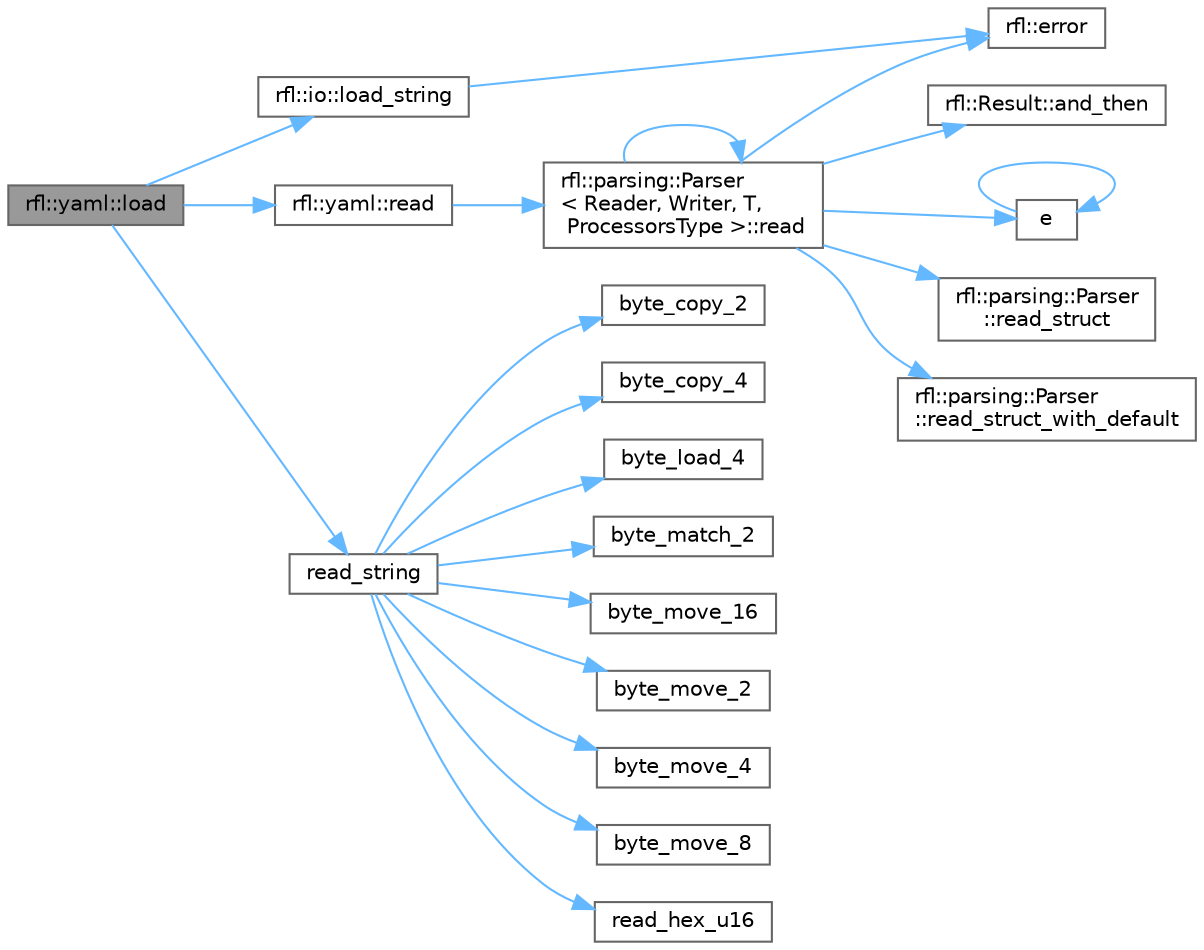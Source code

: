 digraph "rfl::yaml::load"
{
 // LATEX_PDF_SIZE
  bgcolor="transparent";
  edge [fontname=Helvetica,fontsize=10,labelfontname=Helvetica,labelfontsize=10];
  node [fontname=Helvetica,fontsize=10,shape=box,height=0.2,width=0.4];
  rankdir="LR";
  Node1 [id="Node000001",label="rfl::yaml::load",height=0.2,width=0.4,color="gray40", fillcolor="grey60", style="filled", fontcolor="black",tooltip=" "];
  Node1 -> Node2 [id="edge1_Node000001_Node000002",color="steelblue1",style="solid",tooltip=" "];
  Node2 [id="Node000002",label="rfl::io::load_string",height=0.2,width=0.4,color="grey40", fillcolor="white", style="filled",URL="$namespacerfl_1_1io.html#abef8f6773d8fd7258ba35772521c371a",tooltip=" "];
  Node2 -> Node3 [id="edge2_Node000002_Node000003",color="steelblue1",style="solid",tooltip=" "];
  Node3 [id="Node000003",label="rfl::error",height=0.2,width=0.4,color="grey40", fillcolor="white", style="filled",URL="$namespacerfl.html#a6625864c6c297dfdc3d3c3ee3181dd8c",tooltip="Shorthand for unexpected error."];
  Node1 -> Node4 [id="edge3_Node000001_Node000004",color="steelblue1",style="solid",tooltip=" "];
  Node4 [id="Node000004",label="rfl::yaml::read",height=0.2,width=0.4,color="grey40", fillcolor="white", style="filled",URL="$namespacerfl_1_1yaml.html#ae9a58bf475f01ac893556ab0a9769c40",tooltip="Parses an object from a YAML var."];
  Node4 -> Node5 [id="edge4_Node000004_Node000005",color="steelblue1",style="solid",tooltip=" "];
  Node5 [id="Node000005",label="rfl::parsing::Parser\l\< Reader, Writer, T,\l ProcessorsType \>::read",height=0.2,width=0.4,color="grey40", fillcolor="white", style="filled",URL="$structrfl_1_1parsing_1_1_parser.html#a905ccbbb3adb81bb18d9109df6613b72",tooltip=" "];
  Node5 -> Node6 [id="edge5_Node000005_Node000006",color="steelblue1",style="solid",tooltip=" "];
  Node6 [id="Node000006",label="rfl::Result::and_then",height=0.2,width=0.4,color="grey40", fillcolor="white", style="filled",URL="$classrfl_1_1_result.html#a07f85d248f21a1dad5eb12ae179d4df7",tooltip="Monadic operation - F must be a function of type T -> Result."];
  Node5 -> Node7 [id="edge6_Node000005_Node000007",color="steelblue1",style="solid",tooltip=" "];
  Node7 [id="Node000007",label="e",height=0.2,width=0.4,color="grey40", fillcolor="white", style="filled",URL="$_cwise__array__power__array_8cpp.html#a9cb86ff854760bf91a154f2724a9101d",tooltip=" "];
  Node7 -> Node7 [id="edge7_Node000007_Node000007",color="steelblue1",style="solid",tooltip=" "];
  Node5 -> Node3 [id="edge8_Node000005_Node000003",color="steelblue1",style="solid",tooltip=" "];
  Node5 -> Node5 [id="edge9_Node000005_Node000005",color="steelblue1",style="solid",tooltip=" "];
  Node5 -> Node8 [id="edge10_Node000005_Node000008",color="steelblue1",style="solid",tooltip=" "];
  Node8 [id="Node000008",label="rfl::parsing::Parser\l::read_struct",height=0.2,width=0.4,color="grey40", fillcolor="white", style="filled",URL="$structrfl_1_1parsing_1_1_parser.html#ac6a7fd1d9f65a3b40ea36017cec2fa2e",tooltip=" "];
  Node5 -> Node9 [id="edge11_Node000005_Node000009",color="steelblue1",style="solid",tooltip=" "];
  Node9 [id="Node000009",label="rfl::parsing::Parser\l::read_struct_with_default",height=0.2,width=0.4,color="grey40", fillcolor="white", style="filled",URL="$structrfl_1_1parsing_1_1_parser.html#a8f8dadc93b26e4bb35eb14e6d722aae7",tooltip=" "];
  Node1 -> Node10 [id="edge12_Node000001_Node000010",color="steelblue1",style="solid",tooltip=" "];
  Node10 [id="Node000010",label="read_string",height=0.2,width=0.4,color="grey40", fillcolor="white", style="filled",URL="$yyjson_8c.html#a804945ea7ab88a55f6c71afe2ef28508",tooltip=" "];
  Node10 -> Node11 [id="edge13_Node000010_Node000011",color="steelblue1",style="solid",tooltip=" "];
  Node11 [id="Node000011",label="byte_copy_2",height=0.2,width=0.4,color="grey40", fillcolor="white", style="filled",URL="$yyjson_8c.html#ac6a11726824f52b6413a67488f5a3152",tooltip=" "];
  Node10 -> Node12 [id="edge14_Node000010_Node000012",color="steelblue1",style="solid",tooltip=" "];
  Node12 [id="Node000012",label="byte_copy_4",height=0.2,width=0.4,color="grey40", fillcolor="white", style="filled",URL="$yyjson_8c.html#a98219967baeab34ab615b4ccda0df146",tooltip=" "];
  Node10 -> Node13 [id="edge15_Node000010_Node000013",color="steelblue1",style="solid",tooltip=" "];
  Node13 [id="Node000013",label="byte_load_4",height=0.2,width=0.4,color="grey40", fillcolor="white", style="filled",URL="$yyjson_8c.html#a87c460a03bebacd0dcdad97440488c2b",tooltip=" "];
  Node10 -> Node14 [id="edge16_Node000010_Node000014",color="steelblue1",style="solid",tooltip=" "];
  Node14 [id="Node000014",label="byte_match_2",height=0.2,width=0.4,color="grey40", fillcolor="white", style="filled",URL="$yyjson_8c.html#a3a0b543ccc96758e3d9632773ab82632",tooltip=" "];
  Node10 -> Node15 [id="edge17_Node000010_Node000015",color="steelblue1",style="solid",tooltip=" "];
  Node15 [id="Node000015",label="byte_move_16",height=0.2,width=0.4,color="grey40", fillcolor="white", style="filled",URL="$yyjson_8c.html#a133d71145abef5ab727e5d3bc7d7d3cc",tooltip=" "];
  Node10 -> Node16 [id="edge18_Node000010_Node000016",color="steelblue1",style="solid",tooltip=" "];
  Node16 [id="Node000016",label="byte_move_2",height=0.2,width=0.4,color="grey40", fillcolor="white", style="filled",URL="$yyjson_8c.html#a937b93922fffb9ba4853a8c20954aa5b",tooltip=" "];
  Node10 -> Node17 [id="edge19_Node000010_Node000017",color="steelblue1",style="solid",tooltip=" "];
  Node17 [id="Node000017",label="byte_move_4",height=0.2,width=0.4,color="grey40", fillcolor="white", style="filled",URL="$yyjson_8c.html#aa5ca17990694a6718874be6817b38ed4",tooltip=" "];
  Node10 -> Node18 [id="edge20_Node000010_Node000018",color="steelblue1",style="solid",tooltip=" "];
  Node18 [id="Node000018",label="byte_move_8",height=0.2,width=0.4,color="grey40", fillcolor="white", style="filled",URL="$yyjson_8c.html#a358fd32f651a73a41814fb2229dae049",tooltip=" "];
  Node10 -> Node19 [id="edge21_Node000010_Node000019",color="steelblue1",style="solid",tooltip=" "];
  Node19 [id="Node000019",label="read_hex_u16",height=0.2,width=0.4,color="grey40", fillcolor="white", style="filled",URL="$yyjson_8c.html#add45e53bf46ccf2467cc535d9bd89717",tooltip=" "];
}
